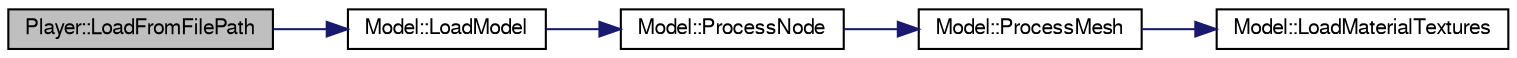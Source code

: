 digraph G
{
  bgcolor="transparent";
  edge [fontname="FreeSans",fontsize=10,labelfontname="FreeSans",labelfontsize=10];
  node [fontname="FreeSans",fontsize=10,shape=record];
  rankdir=LR;
  Node1 [label="Player::LoadFromFilePath",height=0.2,width=0.4,color="black", fillcolor="grey75", style="filled" fontcolor="black"];
  Node1 -> Node2 [color="midnightblue",fontsize=10,style="solid"];
  Node2 [label="Model::LoadModel",height=0.2,width=0.4,color="black",URL="$class_model.html#d7e2859170e157f9c6393b16e54c3fd8",tooltip="Loads the model data."];
  Node2 -> Node3 [color="midnightblue",fontsize=10,style="solid"];
  Node3 [label="Model::ProcessNode",height=0.2,width=0.4,color="black",URL="$class_model.html#9bb9d5cd67e4cd9dc95c01bedd92034a",tooltip="Processes the node of an aiScene."];
  Node3 -> Node4 [color="midnightblue",fontsize=10,style="solid"];
  Node4 [label="Model::ProcessMesh",height=0.2,width=0.4,color="black",URL="$class_model.html#2cc9f43dc71e2781369f6106392e560e",tooltip="Processes the mesh."];
  Node4 -> Node5 [color="midnightblue",fontsize=10,style="solid"];
  Node5 [label="Model::LoadMaterialTextures",height=0.2,width=0.4,color="black",URL="$class_model.html#43da250403b6d11aa1a0f54c9021ac45",tooltip="Loads the material textures."];
}
